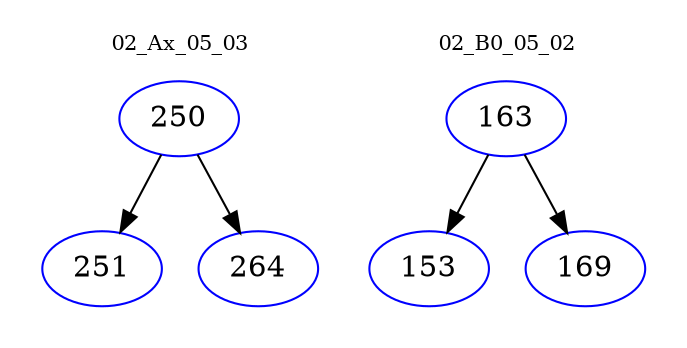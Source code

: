digraph{
subgraph cluster_0 {
color = white
label = "02_Ax_05_03";
fontsize=10;
T0_250 [label="250", color="blue"]
T0_250 -> T0_251 [color="black"]
T0_251 [label="251", color="blue"]
T0_250 -> T0_264 [color="black"]
T0_264 [label="264", color="blue"]
}
subgraph cluster_1 {
color = white
label = "02_B0_05_02";
fontsize=10;
T1_163 [label="163", color="blue"]
T1_163 -> T1_153 [color="black"]
T1_153 [label="153", color="blue"]
T1_163 -> T1_169 [color="black"]
T1_169 [label="169", color="blue"]
}
}
